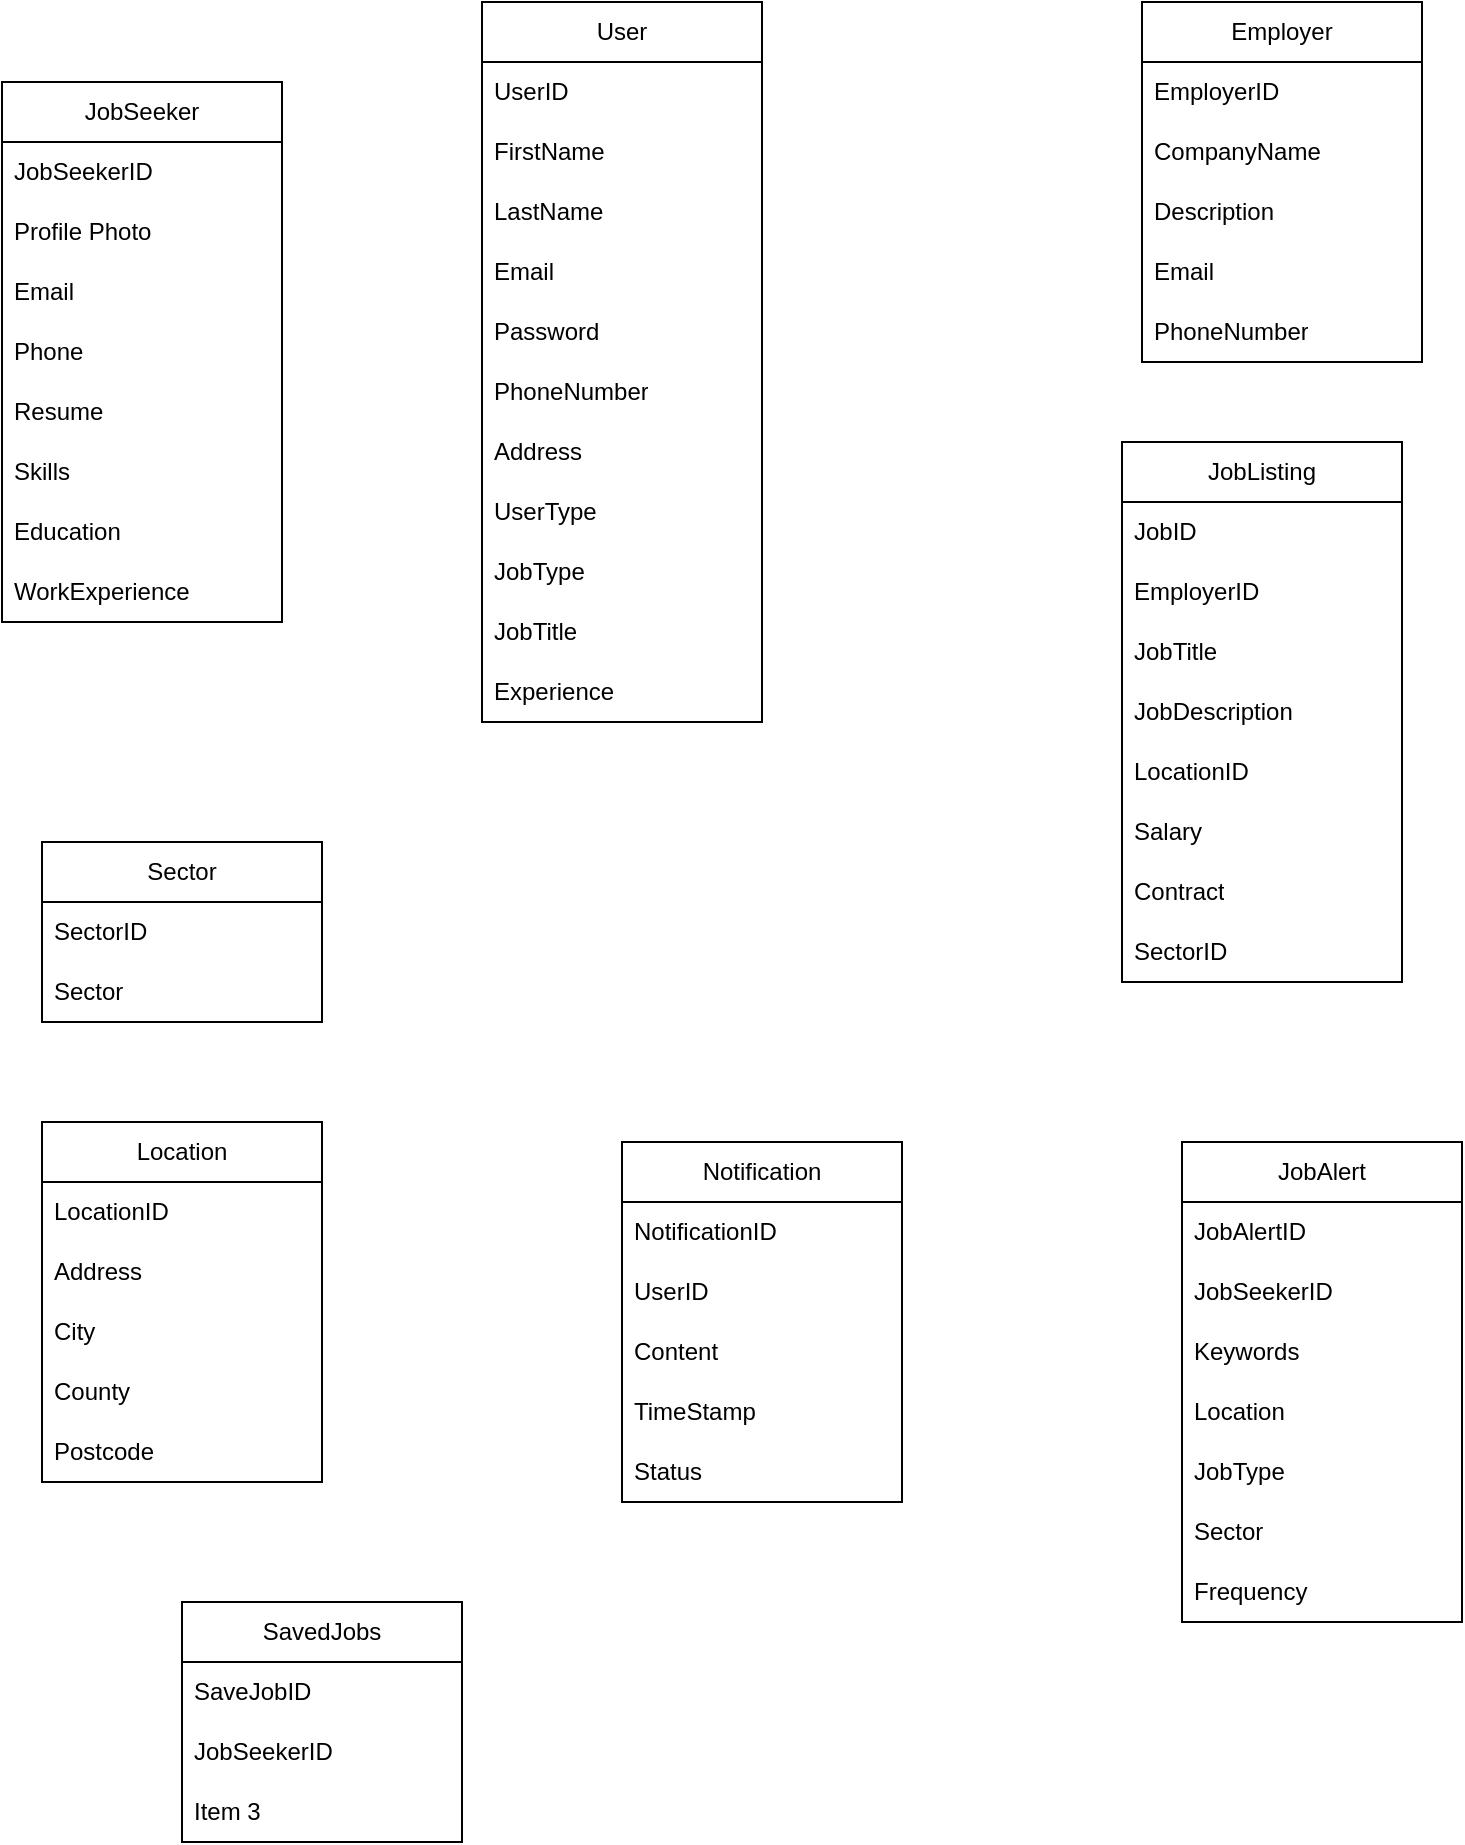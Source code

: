 <mxfile version="21.6.9" type="github">
  <diagram name="Page-1" id="Z4JbD2sblTMc1e1q0TAx">
    <mxGraphModel dx="1034" dy="510" grid="1" gridSize="10" guides="1" tooltips="1" connect="1" arrows="1" fold="1" page="1" pageScale="1" pageWidth="850" pageHeight="1100" math="0" shadow="0">
      <root>
        <mxCell id="0" />
        <mxCell id="1" parent="0" />
        <mxCell id="iapM9UxUS1NcxfScD5zq-1" value="User" style="swimlane;fontStyle=0;childLayout=stackLayout;horizontal=1;startSize=30;horizontalStack=0;resizeParent=1;resizeParentMax=0;resizeLast=0;collapsible=1;marginBottom=0;whiteSpace=wrap;html=1;" vertex="1" parent="1">
          <mxGeometry x="250" y="70" width="140" height="360" as="geometry" />
        </mxCell>
        <mxCell id="iapM9UxUS1NcxfScD5zq-2" value="UserID" style="text;strokeColor=none;fillColor=none;align=left;verticalAlign=middle;spacingLeft=4;spacingRight=4;overflow=hidden;points=[[0,0.5],[1,0.5]];portConstraint=eastwest;rotatable=0;whiteSpace=wrap;html=1;" vertex="1" parent="iapM9UxUS1NcxfScD5zq-1">
          <mxGeometry y="30" width="140" height="30" as="geometry" />
        </mxCell>
        <mxCell id="iapM9UxUS1NcxfScD5zq-3" value="FirstName" style="text;strokeColor=none;fillColor=none;align=left;verticalAlign=middle;spacingLeft=4;spacingRight=4;overflow=hidden;points=[[0,0.5],[1,0.5]];portConstraint=eastwest;rotatable=0;whiteSpace=wrap;html=1;" vertex="1" parent="iapM9UxUS1NcxfScD5zq-1">
          <mxGeometry y="60" width="140" height="30" as="geometry" />
        </mxCell>
        <mxCell id="iapM9UxUS1NcxfScD5zq-4" value="LastName" style="text;strokeColor=none;fillColor=none;align=left;verticalAlign=middle;spacingLeft=4;spacingRight=4;overflow=hidden;points=[[0,0.5],[1,0.5]];portConstraint=eastwest;rotatable=0;whiteSpace=wrap;html=1;" vertex="1" parent="iapM9UxUS1NcxfScD5zq-1">
          <mxGeometry y="90" width="140" height="30" as="geometry" />
        </mxCell>
        <mxCell id="iapM9UxUS1NcxfScD5zq-5" value="Email" style="text;strokeColor=none;fillColor=none;align=left;verticalAlign=middle;spacingLeft=4;spacingRight=4;overflow=hidden;points=[[0,0.5],[1,0.5]];portConstraint=eastwest;rotatable=0;whiteSpace=wrap;html=1;" vertex="1" parent="iapM9UxUS1NcxfScD5zq-1">
          <mxGeometry y="120" width="140" height="30" as="geometry" />
        </mxCell>
        <mxCell id="iapM9UxUS1NcxfScD5zq-53" value="Password" style="text;strokeColor=none;fillColor=none;align=left;verticalAlign=middle;spacingLeft=4;spacingRight=4;overflow=hidden;points=[[0,0.5],[1,0.5]];portConstraint=eastwest;rotatable=0;whiteSpace=wrap;html=1;" vertex="1" parent="iapM9UxUS1NcxfScD5zq-1">
          <mxGeometry y="150" width="140" height="30" as="geometry" />
        </mxCell>
        <mxCell id="iapM9UxUS1NcxfScD5zq-6" value="PhoneNumber" style="text;strokeColor=none;fillColor=none;align=left;verticalAlign=middle;spacingLeft=4;spacingRight=4;overflow=hidden;points=[[0,0.5],[1,0.5]];portConstraint=eastwest;rotatable=0;whiteSpace=wrap;html=1;" vertex="1" parent="iapM9UxUS1NcxfScD5zq-1">
          <mxGeometry y="180" width="140" height="30" as="geometry" />
        </mxCell>
        <mxCell id="iapM9UxUS1NcxfScD5zq-7" value="Address" style="text;strokeColor=none;fillColor=none;align=left;verticalAlign=middle;spacingLeft=4;spacingRight=4;overflow=hidden;points=[[0,0.5],[1,0.5]];portConstraint=eastwest;rotatable=0;whiteSpace=wrap;html=1;" vertex="1" parent="iapM9UxUS1NcxfScD5zq-1">
          <mxGeometry y="210" width="140" height="30" as="geometry" />
        </mxCell>
        <mxCell id="iapM9UxUS1NcxfScD5zq-8" value="UserType" style="text;strokeColor=none;fillColor=none;align=left;verticalAlign=middle;spacingLeft=4;spacingRight=4;overflow=hidden;points=[[0,0.5],[1,0.5]];portConstraint=eastwest;rotatable=0;whiteSpace=wrap;html=1;" vertex="1" parent="iapM9UxUS1NcxfScD5zq-1">
          <mxGeometry y="240" width="140" height="30" as="geometry" />
        </mxCell>
        <mxCell id="iapM9UxUS1NcxfScD5zq-9" value="JobType" style="text;strokeColor=none;fillColor=none;align=left;verticalAlign=middle;spacingLeft=4;spacingRight=4;overflow=hidden;points=[[0,0.5],[1,0.5]];portConstraint=eastwest;rotatable=0;whiteSpace=wrap;html=1;" vertex="1" parent="iapM9UxUS1NcxfScD5zq-1">
          <mxGeometry y="270" width="140" height="30" as="geometry" />
        </mxCell>
        <mxCell id="iapM9UxUS1NcxfScD5zq-10" value="JobTitle" style="text;strokeColor=none;fillColor=none;align=left;verticalAlign=middle;spacingLeft=4;spacingRight=4;overflow=hidden;points=[[0,0.5],[1,0.5]];portConstraint=eastwest;rotatable=0;whiteSpace=wrap;html=1;" vertex="1" parent="iapM9UxUS1NcxfScD5zq-1">
          <mxGeometry y="300" width="140" height="30" as="geometry" />
        </mxCell>
        <mxCell id="iapM9UxUS1NcxfScD5zq-11" value="Experience" style="text;strokeColor=none;fillColor=none;align=left;verticalAlign=middle;spacingLeft=4;spacingRight=4;overflow=hidden;points=[[0,0.5],[1,0.5]];portConstraint=eastwest;rotatable=0;whiteSpace=wrap;html=1;" vertex="1" parent="iapM9UxUS1NcxfScD5zq-1">
          <mxGeometry y="330" width="140" height="30" as="geometry" />
        </mxCell>
        <mxCell id="iapM9UxUS1NcxfScD5zq-12" value="Employer" style="swimlane;fontStyle=0;childLayout=stackLayout;horizontal=1;startSize=30;horizontalStack=0;resizeParent=1;resizeParentMax=0;resizeLast=0;collapsible=1;marginBottom=0;whiteSpace=wrap;html=1;" vertex="1" parent="1">
          <mxGeometry x="580" y="70" width="140" height="180" as="geometry" />
        </mxCell>
        <mxCell id="iapM9UxUS1NcxfScD5zq-13" value="EmployerID" style="text;strokeColor=none;fillColor=none;align=left;verticalAlign=middle;spacingLeft=4;spacingRight=4;overflow=hidden;points=[[0,0.5],[1,0.5]];portConstraint=eastwest;rotatable=0;whiteSpace=wrap;html=1;" vertex="1" parent="iapM9UxUS1NcxfScD5zq-12">
          <mxGeometry y="30" width="140" height="30" as="geometry" />
        </mxCell>
        <mxCell id="iapM9UxUS1NcxfScD5zq-14" value="CompanyName" style="text;strokeColor=none;fillColor=none;align=left;verticalAlign=middle;spacingLeft=4;spacingRight=4;overflow=hidden;points=[[0,0.5],[1,0.5]];portConstraint=eastwest;rotatable=0;whiteSpace=wrap;html=1;" vertex="1" parent="iapM9UxUS1NcxfScD5zq-12">
          <mxGeometry y="60" width="140" height="30" as="geometry" />
        </mxCell>
        <mxCell id="iapM9UxUS1NcxfScD5zq-15" value="Description" style="text;strokeColor=none;fillColor=none;align=left;verticalAlign=middle;spacingLeft=4;spacingRight=4;overflow=hidden;points=[[0,0.5],[1,0.5]];portConstraint=eastwest;rotatable=0;whiteSpace=wrap;html=1;" vertex="1" parent="iapM9UxUS1NcxfScD5zq-12">
          <mxGeometry y="90" width="140" height="30" as="geometry" />
        </mxCell>
        <mxCell id="iapM9UxUS1NcxfScD5zq-16" value="Email" style="text;strokeColor=none;fillColor=none;align=left;verticalAlign=middle;spacingLeft=4;spacingRight=4;overflow=hidden;points=[[0,0.5],[1,0.5]];portConstraint=eastwest;rotatable=0;whiteSpace=wrap;html=1;" vertex="1" parent="iapM9UxUS1NcxfScD5zq-12">
          <mxGeometry y="120" width="140" height="30" as="geometry" />
        </mxCell>
        <mxCell id="iapM9UxUS1NcxfScD5zq-17" value="PhoneNumber" style="text;strokeColor=none;fillColor=none;align=left;verticalAlign=middle;spacingLeft=4;spacingRight=4;overflow=hidden;points=[[0,0.5],[1,0.5]];portConstraint=eastwest;rotatable=0;whiteSpace=wrap;html=1;" vertex="1" parent="iapM9UxUS1NcxfScD5zq-12">
          <mxGeometry y="150" width="140" height="30" as="geometry" />
        </mxCell>
        <mxCell id="iapM9UxUS1NcxfScD5zq-18" value="JobSeeker" style="swimlane;fontStyle=0;childLayout=stackLayout;horizontal=1;startSize=30;horizontalStack=0;resizeParent=1;resizeParentMax=0;resizeLast=0;collapsible=1;marginBottom=0;whiteSpace=wrap;html=1;" vertex="1" parent="1">
          <mxGeometry x="10" y="110" width="140" height="270" as="geometry" />
        </mxCell>
        <mxCell id="iapM9UxUS1NcxfScD5zq-19" value="JobSeekerID" style="text;strokeColor=none;fillColor=none;align=left;verticalAlign=middle;spacingLeft=4;spacingRight=4;overflow=hidden;points=[[0,0.5],[1,0.5]];portConstraint=eastwest;rotatable=0;whiteSpace=wrap;html=1;" vertex="1" parent="iapM9UxUS1NcxfScD5zq-18">
          <mxGeometry y="30" width="140" height="30" as="geometry" />
        </mxCell>
        <mxCell id="iapM9UxUS1NcxfScD5zq-20" value="Profile Photo" style="text;strokeColor=none;fillColor=none;align=left;verticalAlign=middle;spacingLeft=4;spacingRight=4;overflow=hidden;points=[[0,0.5],[1,0.5]];portConstraint=eastwest;rotatable=0;whiteSpace=wrap;html=1;" vertex="1" parent="iapM9UxUS1NcxfScD5zq-18">
          <mxGeometry y="60" width="140" height="30" as="geometry" />
        </mxCell>
        <mxCell id="iapM9UxUS1NcxfScD5zq-26" value="Email" style="text;strokeColor=none;fillColor=none;align=left;verticalAlign=middle;spacingLeft=4;spacingRight=4;overflow=hidden;points=[[0,0.5],[1,0.5]];portConstraint=eastwest;rotatable=0;whiteSpace=wrap;html=1;" vertex="1" parent="iapM9UxUS1NcxfScD5zq-18">
          <mxGeometry y="90" width="140" height="30" as="geometry" />
        </mxCell>
        <mxCell id="iapM9UxUS1NcxfScD5zq-27" value="Phone" style="text;strokeColor=none;fillColor=none;align=left;verticalAlign=middle;spacingLeft=4;spacingRight=4;overflow=hidden;points=[[0,0.5],[1,0.5]];portConstraint=eastwest;rotatable=0;whiteSpace=wrap;html=1;" vertex="1" parent="iapM9UxUS1NcxfScD5zq-18">
          <mxGeometry y="120" width="140" height="30" as="geometry" />
        </mxCell>
        <mxCell id="iapM9UxUS1NcxfScD5zq-28" value="Resume" style="text;strokeColor=none;fillColor=none;align=left;verticalAlign=middle;spacingLeft=4;spacingRight=4;overflow=hidden;points=[[0,0.5],[1,0.5]];portConstraint=eastwest;rotatable=0;whiteSpace=wrap;html=1;" vertex="1" parent="iapM9UxUS1NcxfScD5zq-18">
          <mxGeometry y="150" width="140" height="30" as="geometry" />
        </mxCell>
        <mxCell id="iapM9UxUS1NcxfScD5zq-29" value="Skills" style="text;strokeColor=none;fillColor=none;align=left;verticalAlign=middle;spacingLeft=4;spacingRight=4;overflow=hidden;points=[[0,0.5],[1,0.5]];portConstraint=eastwest;rotatable=0;whiteSpace=wrap;html=1;" vertex="1" parent="iapM9UxUS1NcxfScD5zq-18">
          <mxGeometry y="180" width="140" height="30" as="geometry" />
        </mxCell>
        <mxCell id="iapM9UxUS1NcxfScD5zq-30" value="Education" style="text;strokeColor=none;fillColor=none;align=left;verticalAlign=middle;spacingLeft=4;spacingRight=4;overflow=hidden;points=[[0,0.5],[1,0.5]];portConstraint=eastwest;rotatable=0;whiteSpace=wrap;html=1;" vertex="1" parent="iapM9UxUS1NcxfScD5zq-18">
          <mxGeometry y="210" width="140" height="30" as="geometry" />
        </mxCell>
        <mxCell id="iapM9UxUS1NcxfScD5zq-21" value="WorkExperience" style="text;strokeColor=none;fillColor=none;align=left;verticalAlign=middle;spacingLeft=4;spacingRight=4;overflow=hidden;points=[[0,0.5],[1,0.5]];portConstraint=eastwest;rotatable=0;whiteSpace=wrap;html=1;" vertex="1" parent="iapM9UxUS1NcxfScD5zq-18">
          <mxGeometry y="240" width="140" height="30" as="geometry" />
        </mxCell>
        <mxCell id="iapM9UxUS1NcxfScD5zq-31" value="JobListing" style="swimlane;fontStyle=0;childLayout=stackLayout;horizontal=1;startSize=30;horizontalStack=0;resizeParent=1;resizeParentMax=0;resizeLast=0;collapsible=1;marginBottom=0;whiteSpace=wrap;html=1;" vertex="1" parent="1">
          <mxGeometry x="570" y="290" width="140" height="270" as="geometry" />
        </mxCell>
        <mxCell id="iapM9UxUS1NcxfScD5zq-32" value="JobID" style="text;strokeColor=none;fillColor=none;align=left;verticalAlign=middle;spacingLeft=4;spacingRight=4;overflow=hidden;points=[[0,0.5],[1,0.5]];portConstraint=eastwest;rotatable=0;whiteSpace=wrap;html=1;" vertex="1" parent="iapM9UxUS1NcxfScD5zq-31">
          <mxGeometry y="30" width="140" height="30" as="geometry" />
        </mxCell>
        <mxCell id="iapM9UxUS1NcxfScD5zq-33" value="EmployerID" style="text;strokeColor=none;fillColor=none;align=left;verticalAlign=middle;spacingLeft=4;spacingRight=4;overflow=hidden;points=[[0,0.5],[1,0.5]];portConstraint=eastwest;rotatable=0;whiteSpace=wrap;html=1;" vertex="1" parent="iapM9UxUS1NcxfScD5zq-31">
          <mxGeometry y="60" width="140" height="30" as="geometry" />
        </mxCell>
        <mxCell id="iapM9UxUS1NcxfScD5zq-35" value="JobTitle" style="text;strokeColor=none;fillColor=none;align=left;verticalAlign=middle;spacingLeft=4;spacingRight=4;overflow=hidden;points=[[0,0.5],[1,0.5]];portConstraint=eastwest;rotatable=0;whiteSpace=wrap;html=1;" vertex="1" parent="iapM9UxUS1NcxfScD5zq-31">
          <mxGeometry y="90" width="140" height="30" as="geometry" />
        </mxCell>
        <mxCell id="iapM9UxUS1NcxfScD5zq-36" value="JobDescription" style="text;strokeColor=none;fillColor=none;align=left;verticalAlign=middle;spacingLeft=4;spacingRight=4;overflow=hidden;points=[[0,0.5],[1,0.5]];portConstraint=eastwest;rotatable=0;whiteSpace=wrap;html=1;" vertex="1" parent="iapM9UxUS1NcxfScD5zq-31">
          <mxGeometry y="120" width="140" height="30" as="geometry" />
        </mxCell>
        <mxCell id="iapM9UxUS1NcxfScD5zq-37" value="LocationID" style="text;strokeColor=none;fillColor=none;align=left;verticalAlign=middle;spacingLeft=4;spacingRight=4;overflow=hidden;points=[[0,0.5],[1,0.5]];portConstraint=eastwest;rotatable=0;whiteSpace=wrap;html=1;" vertex="1" parent="iapM9UxUS1NcxfScD5zq-31">
          <mxGeometry y="150" width="140" height="30" as="geometry" />
        </mxCell>
        <mxCell id="iapM9UxUS1NcxfScD5zq-38" value="Salary" style="text;strokeColor=none;fillColor=none;align=left;verticalAlign=middle;spacingLeft=4;spacingRight=4;overflow=hidden;points=[[0,0.5],[1,0.5]];portConstraint=eastwest;rotatable=0;whiteSpace=wrap;html=1;" vertex="1" parent="iapM9UxUS1NcxfScD5zq-31">
          <mxGeometry y="180" width="140" height="30" as="geometry" />
        </mxCell>
        <mxCell id="iapM9UxUS1NcxfScD5zq-34" value="Contract" style="text;strokeColor=none;fillColor=none;align=left;verticalAlign=middle;spacingLeft=4;spacingRight=4;overflow=hidden;points=[[0,0.5],[1,0.5]];portConstraint=eastwest;rotatable=0;whiteSpace=wrap;html=1;" vertex="1" parent="iapM9UxUS1NcxfScD5zq-31">
          <mxGeometry y="210" width="140" height="30" as="geometry" />
        </mxCell>
        <mxCell id="iapM9UxUS1NcxfScD5zq-39" value="SectorID" style="text;strokeColor=none;fillColor=none;align=left;verticalAlign=middle;spacingLeft=4;spacingRight=4;overflow=hidden;points=[[0,0.5],[1,0.5]];portConstraint=eastwest;rotatable=0;whiteSpace=wrap;html=1;" vertex="1" parent="iapM9UxUS1NcxfScD5zq-31">
          <mxGeometry y="240" width="140" height="30" as="geometry" />
        </mxCell>
        <mxCell id="iapM9UxUS1NcxfScD5zq-40" value="Sector" style="swimlane;fontStyle=0;childLayout=stackLayout;horizontal=1;startSize=30;horizontalStack=0;resizeParent=1;resizeParentMax=0;resizeLast=0;collapsible=1;marginBottom=0;whiteSpace=wrap;html=1;" vertex="1" parent="1">
          <mxGeometry x="30" y="490" width="140" height="90" as="geometry" />
        </mxCell>
        <mxCell id="iapM9UxUS1NcxfScD5zq-41" value="SectorID" style="text;strokeColor=none;fillColor=none;align=left;verticalAlign=middle;spacingLeft=4;spacingRight=4;overflow=hidden;points=[[0,0.5],[1,0.5]];portConstraint=eastwest;rotatable=0;whiteSpace=wrap;html=1;" vertex="1" parent="iapM9UxUS1NcxfScD5zq-40">
          <mxGeometry y="30" width="140" height="30" as="geometry" />
        </mxCell>
        <mxCell id="iapM9UxUS1NcxfScD5zq-42" value="Sector" style="text;strokeColor=none;fillColor=none;align=left;verticalAlign=middle;spacingLeft=4;spacingRight=4;overflow=hidden;points=[[0,0.5],[1,0.5]];portConstraint=eastwest;rotatable=0;whiteSpace=wrap;html=1;" vertex="1" parent="iapM9UxUS1NcxfScD5zq-40">
          <mxGeometry y="60" width="140" height="30" as="geometry" />
        </mxCell>
        <mxCell id="iapM9UxUS1NcxfScD5zq-44" value="Location" style="swimlane;fontStyle=0;childLayout=stackLayout;horizontal=1;startSize=30;horizontalStack=0;resizeParent=1;resizeParentMax=0;resizeLast=0;collapsible=1;marginBottom=0;whiteSpace=wrap;html=1;" vertex="1" parent="1">
          <mxGeometry x="30" y="630" width="140" height="180" as="geometry" />
        </mxCell>
        <mxCell id="iapM9UxUS1NcxfScD5zq-45" value="LocationID" style="text;strokeColor=none;fillColor=none;align=left;verticalAlign=middle;spacingLeft=4;spacingRight=4;overflow=hidden;points=[[0,0.5],[1,0.5]];portConstraint=eastwest;rotatable=0;whiteSpace=wrap;html=1;" vertex="1" parent="iapM9UxUS1NcxfScD5zq-44">
          <mxGeometry y="30" width="140" height="30" as="geometry" />
        </mxCell>
        <mxCell id="iapM9UxUS1NcxfScD5zq-46" value="Address" style="text;strokeColor=none;fillColor=none;align=left;verticalAlign=middle;spacingLeft=4;spacingRight=4;overflow=hidden;points=[[0,0.5],[1,0.5]];portConstraint=eastwest;rotatable=0;whiteSpace=wrap;html=1;" vertex="1" parent="iapM9UxUS1NcxfScD5zq-44">
          <mxGeometry y="60" width="140" height="30" as="geometry" />
        </mxCell>
        <mxCell id="iapM9UxUS1NcxfScD5zq-47" value="City" style="text;strokeColor=none;fillColor=none;align=left;verticalAlign=middle;spacingLeft=4;spacingRight=4;overflow=hidden;points=[[0,0.5],[1,0.5]];portConstraint=eastwest;rotatable=0;whiteSpace=wrap;html=1;" vertex="1" parent="iapM9UxUS1NcxfScD5zq-44">
          <mxGeometry y="90" width="140" height="30" as="geometry" />
        </mxCell>
        <mxCell id="iapM9UxUS1NcxfScD5zq-48" value="County" style="text;strokeColor=none;fillColor=none;align=left;verticalAlign=middle;spacingLeft=4;spacingRight=4;overflow=hidden;points=[[0,0.5],[1,0.5]];portConstraint=eastwest;rotatable=0;whiteSpace=wrap;html=1;" vertex="1" parent="iapM9UxUS1NcxfScD5zq-44">
          <mxGeometry y="120" width="140" height="30" as="geometry" />
        </mxCell>
        <mxCell id="iapM9UxUS1NcxfScD5zq-49" value="Postcode" style="text;strokeColor=none;fillColor=none;align=left;verticalAlign=middle;spacingLeft=4;spacingRight=4;overflow=hidden;points=[[0,0.5],[1,0.5]];portConstraint=eastwest;rotatable=0;whiteSpace=wrap;html=1;" vertex="1" parent="iapM9UxUS1NcxfScD5zq-44">
          <mxGeometry y="150" width="140" height="30" as="geometry" />
        </mxCell>
        <mxCell id="iapM9UxUS1NcxfScD5zq-55" value="Notification" style="swimlane;fontStyle=0;childLayout=stackLayout;horizontal=1;startSize=30;horizontalStack=0;resizeParent=1;resizeParentMax=0;resizeLast=0;collapsible=1;marginBottom=0;whiteSpace=wrap;html=1;" vertex="1" parent="1">
          <mxGeometry x="320" y="640" width="140" height="180" as="geometry" />
        </mxCell>
        <mxCell id="iapM9UxUS1NcxfScD5zq-56" value="NotificationID" style="text;strokeColor=none;fillColor=none;align=left;verticalAlign=middle;spacingLeft=4;spacingRight=4;overflow=hidden;points=[[0,0.5],[1,0.5]];portConstraint=eastwest;rotatable=0;whiteSpace=wrap;html=1;" vertex="1" parent="iapM9UxUS1NcxfScD5zq-55">
          <mxGeometry y="30" width="140" height="30" as="geometry" />
        </mxCell>
        <mxCell id="iapM9UxUS1NcxfScD5zq-57" value="UserID" style="text;strokeColor=none;fillColor=none;align=left;verticalAlign=middle;spacingLeft=4;spacingRight=4;overflow=hidden;points=[[0,0.5],[1,0.5]];portConstraint=eastwest;rotatable=0;whiteSpace=wrap;html=1;" vertex="1" parent="iapM9UxUS1NcxfScD5zq-55">
          <mxGeometry y="60" width="140" height="30" as="geometry" />
        </mxCell>
        <mxCell id="iapM9UxUS1NcxfScD5zq-58" value="Content" style="text;strokeColor=none;fillColor=none;align=left;verticalAlign=middle;spacingLeft=4;spacingRight=4;overflow=hidden;points=[[0,0.5],[1,0.5]];portConstraint=eastwest;rotatable=0;whiteSpace=wrap;html=1;" vertex="1" parent="iapM9UxUS1NcxfScD5zq-55">
          <mxGeometry y="90" width="140" height="30" as="geometry" />
        </mxCell>
        <mxCell id="iapM9UxUS1NcxfScD5zq-59" value="TimeStamp" style="text;strokeColor=none;fillColor=none;align=left;verticalAlign=middle;spacingLeft=4;spacingRight=4;overflow=hidden;points=[[0,0.5],[1,0.5]];portConstraint=eastwest;rotatable=0;whiteSpace=wrap;html=1;" vertex="1" parent="iapM9UxUS1NcxfScD5zq-55">
          <mxGeometry y="120" width="140" height="30" as="geometry" />
        </mxCell>
        <mxCell id="iapM9UxUS1NcxfScD5zq-60" value="Status" style="text;strokeColor=none;fillColor=none;align=left;verticalAlign=middle;spacingLeft=4;spacingRight=4;overflow=hidden;points=[[0,0.5],[1,0.5]];portConstraint=eastwest;rotatable=0;whiteSpace=wrap;html=1;" vertex="1" parent="iapM9UxUS1NcxfScD5zq-55">
          <mxGeometry y="150" width="140" height="30" as="geometry" />
        </mxCell>
        <mxCell id="iapM9UxUS1NcxfScD5zq-61" value="JobAlert" style="swimlane;fontStyle=0;childLayout=stackLayout;horizontal=1;startSize=30;horizontalStack=0;resizeParent=1;resizeParentMax=0;resizeLast=0;collapsible=1;marginBottom=0;whiteSpace=wrap;html=1;" vertex="1" parent="1">
          <mxGeometry x="600" y="640" width="140" height="240" as="geometry" />
        </mxCell>
        <mxCell id="iapM9UxUS1NcxfScD5zq-62" value="JobAlertID" style="text;strokeColor=none;fillColor=none;align=left;verticalAlign=middle;spacingLeft=4;spacingRight=4;overflow=hidden;points=[[0,0.5],[1,0.5]];portConstraint=eastwest;rotatable=0;whiteSpace=wrap;html=1;" vertex="1" parent="iapM9UxUS1NcxfScD5zq-61">
          <mxGeometry y="30" width="140" height="30" as="geometry" />
        </mxCell>
        <mxCell id="iapM9UxUS1NcxfScD5zq-63" value="JobSeekerID" style="text;strokeColor=none;fillColor=none;align=left;verticalAlign=middle;spacingLeft=4;spacingRight=4;overflow=hidden;points=[[0,0.5],[1,0.5]];portConstraint=eastwest;rotatable=0;whiteSpace=wrap;html=1;" vertex="1" parent="iapM9UxUS1NcxfScD5zq-61">
          <mxGeometry y="60" width="140" height="30" as="geometry" />
        </mxCell>
        <mxCell id="iapM9UxUS1NcxfScD5zq-64" value="Keywords" style="text;strokeColor=none;fillColor=none;align=left;verticalAlign=middle;spacingLeft=4;spacingRight=4;overflow=hidden;points=[[0,0.5],[1,0.5]];portConstraint=eastwest;rotatable=0;whiteSpace=wrap;html=1;" vertex="1" parent="iapM9UxUS1NcxfScD5zq-61">
          <mxGeometry y="90" width="140" height="30" as="geometry" />
        </mxCell>
        <mxCell id="iapM9UxUS1NcxfScD5zq-65" value="Location" style="text;strokeColor=none;fillColor=none;align=left;verticalAlign=middle;spacingLeft=4;spacingRight=4;overflow=hidden;points=[[0,0.5],[1,0.5]];portConstraint=eastwest;rotatable=0;whiteSpace=wrap;html=1;" vertex="1" parent="iapM9UxUS1NcxfScD5zq-61">
          <mxGeometry y="120" width="140" height="30" as="geometry" />
        </mxCell>
        <mxCell id="iapM9UxUS1NcxfScD5zq-66" value="JobType" style="text;strokeColor=none;fillColor=none;align=left;verticalAlign=middle;spacingLeft=4;spacingRight=4;overflow=hidden;points=[[0,0.5],[1,0.5]];portConstraint=eastwest;rotatable=0;whiteSpace=wrap;html=1;" vertex="1" parent="iapM9UxUS1NcxfScD5zq-61">
          <mxGeometry y="150" width="140" height="30" as="geometry" />
        </mxCell>
        <mxCell id="iapM9UxUS1NcxfScD5zq-67" value="Sector" style="text;strokeColor=none;fillColor=none;align=left;verticalAlign=middle;spacingLeft=4;spacingRight=4;overflow=hidden;points=[[0,0.5],[1,0.5]];portConstraint=eastwest;rotatable=0;whiteSpace=wrap;html=1;" vertex="1" parent="iapM9UxUS1NcxfScD5zq-61">
          <mxGeometry y="180" width="140" height="30" as="geometry" />
        </mxCell>
        <mxCell id="iapM9UxUS1NcxfScD5zq-68" value="Frequency" style="text;strokeColor=none;fillColor=none;align=left;verticalAlign=middle;spacingLeft=4;spacingRight=4;overflow=hidden;points=[[0,0.5],[1,0.5]];portConstraint=eastwest;rotatable=0;whiteSpace=wrap;html=1;" vertex="1" parent="iapM9UxUS1NcxfScD5zq-61">
          <mxGeometry y="210" width="140" height="30" as="geometry" />
        </mxCell>
        <mxCell id="iapM9UxUS1NcxfScD5zq-69" value="SavedJobs" style="swimlane;fontStyle=0;childLayout=stackLayout;horizontal=1;startSize=30;horizontalStack=0;resizeParent=1;resizeParentMax=0;resizeLast=0;collapsible=1;marginBottom=0;whiteSpace=wrap;html=1;" vertex="1" parent="1">
          <mxGeometry x="100" y="870" width="140" height="120" as="geometry" />
        </mxCell>
        <mxCell id="iapM9UxUS1NcxfScD5zq-70" value="SaveJobID" style="text;strokeColor=none;fillColor=none;align=left;verticalAlign=middle;spacingLeft=4;spacingRight=4;overflow=hidden;points=[[0,0.5],[1,0.5]];portConstraint=eastwest;rotatable=0;whiteSpace=wrap;html=1;" vertex="1" parent="iapM9UxUS1NcxfScD5zq-69">
          <mxGeometry y="30" width="140" height="30" as="geometry" />
        </mxCell>
        <mxCell id="iapM9UxUS1NcxfScD5zq-71" value="JobSeekerID" style="text;strokeColor=none;fillColor=none;align=left;verticalAlign=middle;spacingLeft=4;spacingRight=4;overflow=hidden;points=[[0,0.5],[1,0.5]];portConstraint=eastwest;rotatable=0;whiteSpace=wrap;html=1;" vertex="1" parent="iapM9UxUS1NcxfScD5zq-69">
          <mxGeometry y="60" width="140" height="30" as="geometry" />
        </mxCell>
        <mxCell id="iapM9UxUS1NcxfScD5zq-72" value="Item 3" style="text;strokeColor=none;fillColor=none;align=left;verticalAlign=middle;spacingLeft=4;spacingRight=4;overflow=hidden;points=[[0,0.5],[1,0.5]];portConstraint=eastwest;rotatable=0;whiteSpace=wrap;html=1;" vertex="1" parent="iapM9UxUS1NcxfScD5zq-69">
          <mxGeometry y="90" width="140" height="30" as="geometry" />
        </mxCell>
      </root>
    </mxGraphModel>
  </diagram>
</mxfile>

